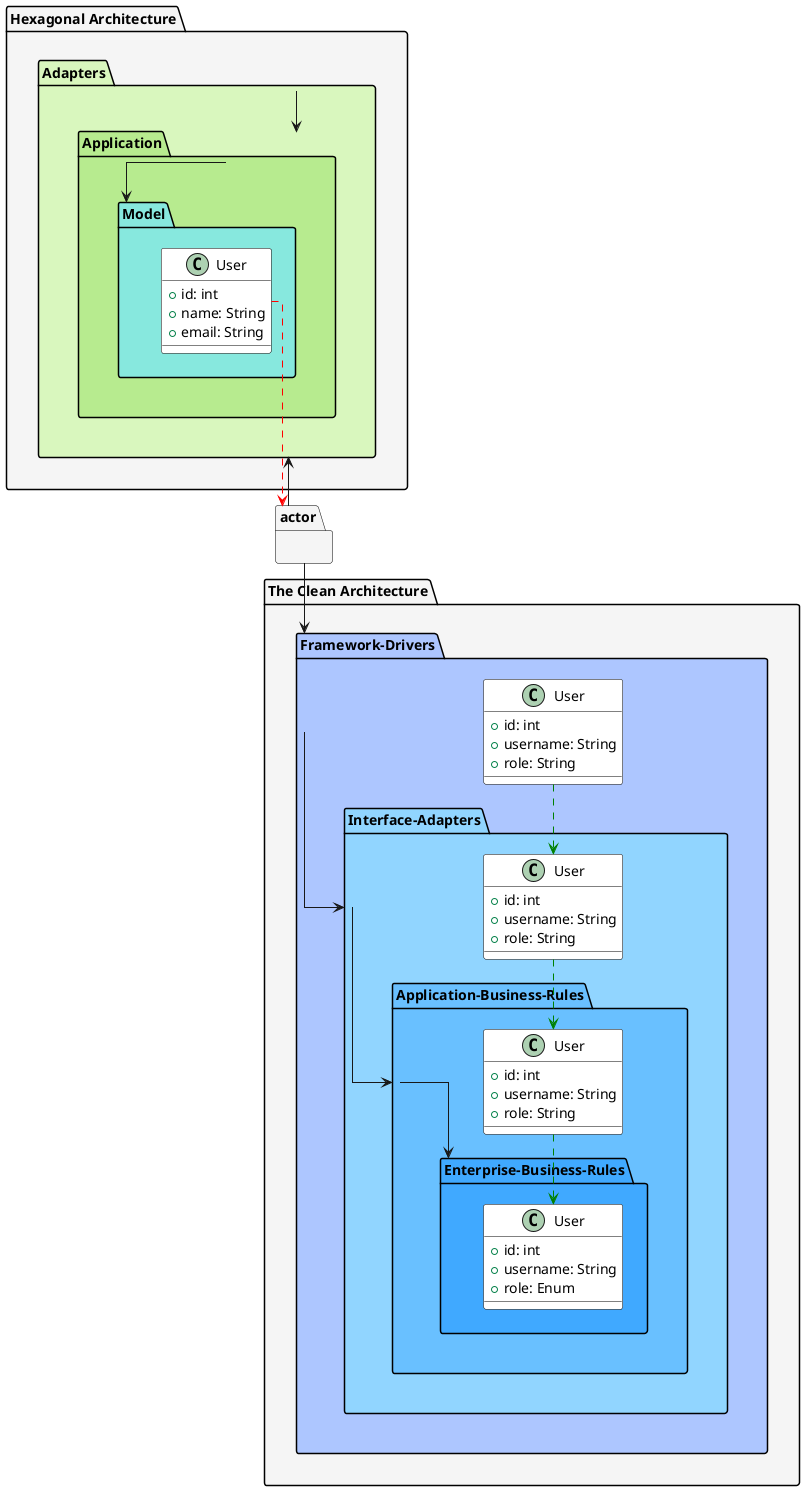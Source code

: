 @startuml
skinparam linetype ortho

!define BG_COLOR_MAIN #f5f5f5
!define BORDER_COLOR #000000
!define COLOR_ADAPTERS #d9f7be
!define COLOR_APPLICATION #b7eb8f
!define COLOR_MODEL #87e8de
!define COLOR_FRAMEWORK_DRIVERS #adc6ff
!define COLOR_INTERFACE_ADAPTERS #91d5ff
!define COLOR_APP_BUSINESS_RULES #69c0ff
!define COLOR_ENTERPRISE_BUSINESS_RULES #40a9ff

skinparam packageBackgroundColor BG_COLOR_MAIN
skinparam packageBorderColor BORDER_COLOR
skinparam classBackgroundColor #ffffff
skinparam classBorderColor BORDER_COLOR

package actor as actor {
}

package "Hexagonal Architecture" as hexa {
    package "Adapters" as adapters COLOR_ADAPTERS {
        package "Application" as application COLOR_APPLICATION {
            package "Model" as model COLOR_MODEL {
                class "User" as uHex {
                    +id: int
                    +name: String
                    +email: String
                }
            }
        }
    }
}

package "The Clean Architecture" as ca {
    package "Framework-Drivers" as fd COLOR_FRAMEWORK_DRIVERS {
    class "User" as fdUser {
                                            +id: int
                                            +username: String
                                            +role: String
                                        }
        package "Interface-Adapters" as ia COLOR_INTERFACE_ADAPTERS {
class "User" as iUser {
                                        +id: int
                                        +username: String
                                        +role: String
                                    }
            package "Application-Business-Rules" as appRules COLOR_APP_BUSINESS_RULES {
                                    class "User" as aUser {
                                        +id: int
                                        +username: String
                                        +role: String
                                    }
                package "Enterprise-Business-Rules" as ebr COLOR_ENTERPRISE_BUSINESS_RULES {
                    class "User" as eUser {
                        +id: int
                        +username: String
                        +role: Enum
                    }
                }
            }
        }
    }
}

actor --> adapters
actor --> fd
adapters --> application
application --> model
fdUser .[#green].> iUser
iUser .[#green].> aUser
aUser .[#green].> eUser

uHex .[#red].> actor
fd --> ia
ia --> appRules
appRules --> ebr
@enduml
